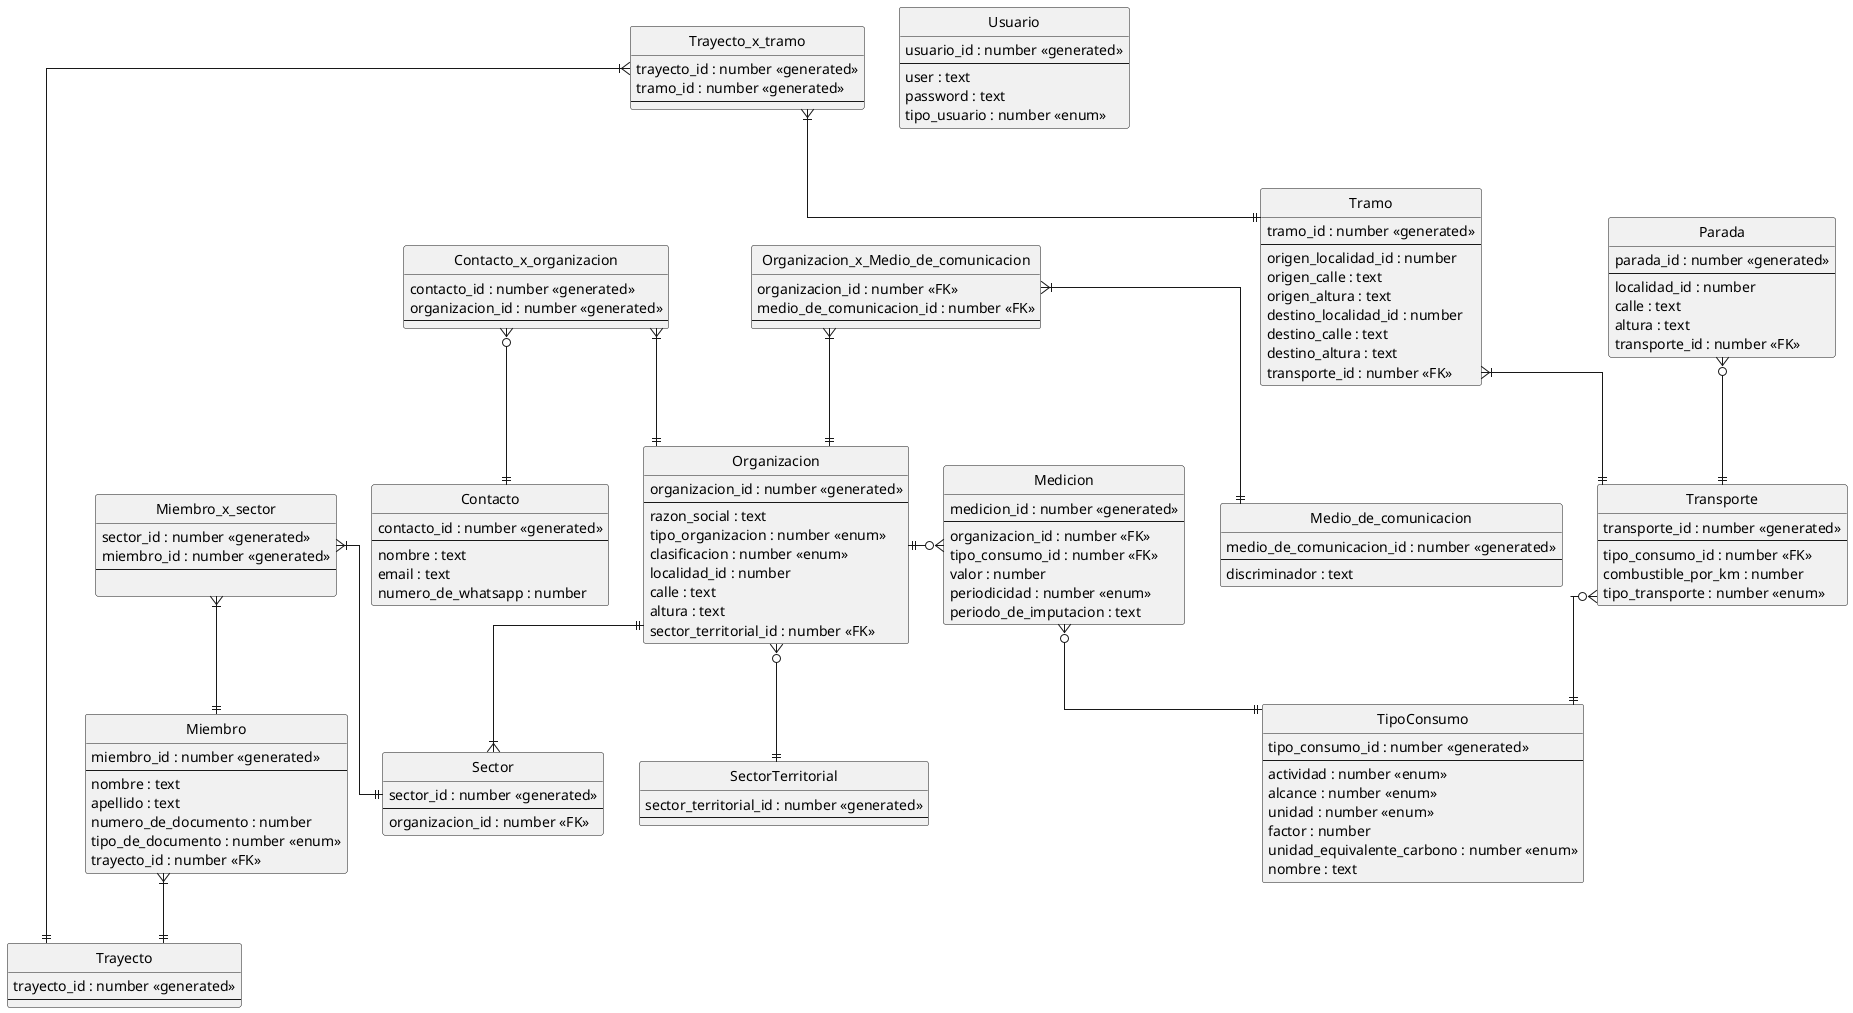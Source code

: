 @startuml DER

hide circle
skinparam linetype ortho

entity Organizacion {
  organizacion_id : number <<generated>>
  --
  razon_social : text
  tipo_organizacion : number <<enum>>
  clasificacion : number <<enum>>
  'Embeded de ubicacion
  localidad_id : number
  calle : text
  altura : text
  sector_territorial_id : number <<FK>>
}

entity Contacto_x_organizacion {
  contacto_id : number <<generated>>
  organizacion_id : number <<generated>>
  --
}

entity Contacto {
  contacto_id : number <<generated>>
  --
  nombre : text
  email : text
  numero_de_whatsapp : number
}

entity SectorTerritorial {
  sector_territorial_id : number <<generated>>
  --
}

entity TipoConsumo {
  tipo_consumo_id : number <<generated>>
  --
  actividad : number <<enum>>
  alcance : number <<enum>>
  unidad : number <<enum>>
  ' factor y unidad son embebidos
  factor : number
  unidad_equivalente_carbono : number <<enum>>
  nombre : text
}

entity Medicion {
  medicion_id : number <<generated>>
  --
  organizacion_id : number <<FK>>
  tipo_consumo_id : number <<FK>>
  valor : number
  periodicidad : number <<enum>>
  periodo_de_imputacion : text
}

entity Sector {
  sector_id : number <<generated>>
  --
  organizacion_id : number <<FK>>
}

entity Miembro_x_sector {
  sector_id : number <<generated>>
  miembro_id : number <<generated>>
  --

}

entity Miembro {
  miembro_id : number <<generated>>
  --
  nombre : text
  apellido : text
  numero_de_documento : number
  tipo_de_documento : number <<enum>>
  trayecto_id : number <<FK>>
}

entity Transporte {
  transporte_id : number <<generated>>
  --
  tipo_consumo_id : number <<FK>>
  combustible_por_km : number
  tipo_transporte : number <<enum>>
  ' Analizar herencia (single-table o join)
  ' VehiculoParticular, TransportePublico y ServicioContratado
}

entity Tramo {
  tramo_id : number <<generated>>
  --
  'Embeded de ubicacion
  origen_localidad_id : number
  origen_calle : text
  origen_altura : text
  'Embeded de ubicacion
  destino_localidad_id : number
  destino_calle : text
  destino_altura : text
  transporte_id : number <<FK>>
}

entity Trayecto_x_tramo {
  trayecto_id : number <<generated>>
  tramo_id : number <<generated>>
  --
}

entity Trayecto {
  trayecto_id : number <<generated>>
  --
}

entity Parada {
  parada_id : number <<generated>>
  --
  'Embeded de ubicacion
  localidad_id : number
  calle : text
  altura : text
  transporte_id : number <<FK>>
}

entity Usuario {
  usuario_id : number <<generated>>
  --
  user : text
  password : text
  tipo_usuario : number <<enum>>
}

entity Medio_de_comunicacion {
    medio_de_comunicacion_id : number <<generated>>
    --
    discriminador : text
}

entity Organizacion_x_Medio_de_comunicacion {
    organizacion_id : number <<FK>>
    medio_de_comunicacion_id : number <<FK>>
    --
}

Organizacion ||--|{ Sector
' Documento es propiedad de Miembro
Miembro }|--|| Trayecto
Tramo }|--|| Transporte
' Ver como hacer la Herencia de transporte (single table)
' TipoTransporte va como propiedad del Transporte
' ResultadoDistancia es propiedad de Parada

Organizacion||-o{ Medicion
Medicion }o--|| TipoConsumo
Transporte }o--|| TipoConsumo
' FE queda como embedded y TipoConsumo queda como Embeddable
' Usuario no tiene relacion con ninguna entidad
Organizacion }o--|| SectorTerritorial

Organizacion_x_Medio_de_comunicacion }|--||Medio_de_comunicacion
Organizacion_x_Medio_de_comunicacion }|--||Organizacion

Contacto_x_organizacion }o--||Contacto
Contacto_x_organizacion }|--||Organizacion
Miembro_x_sector }|--||Miembro
Miembro_x_sector }|--||Sector
Trayecto_x_tramo }|--||Tramo
Trayecto_x_tramo }|--||Trayecto
Parada }o--||Transporte

@enduml